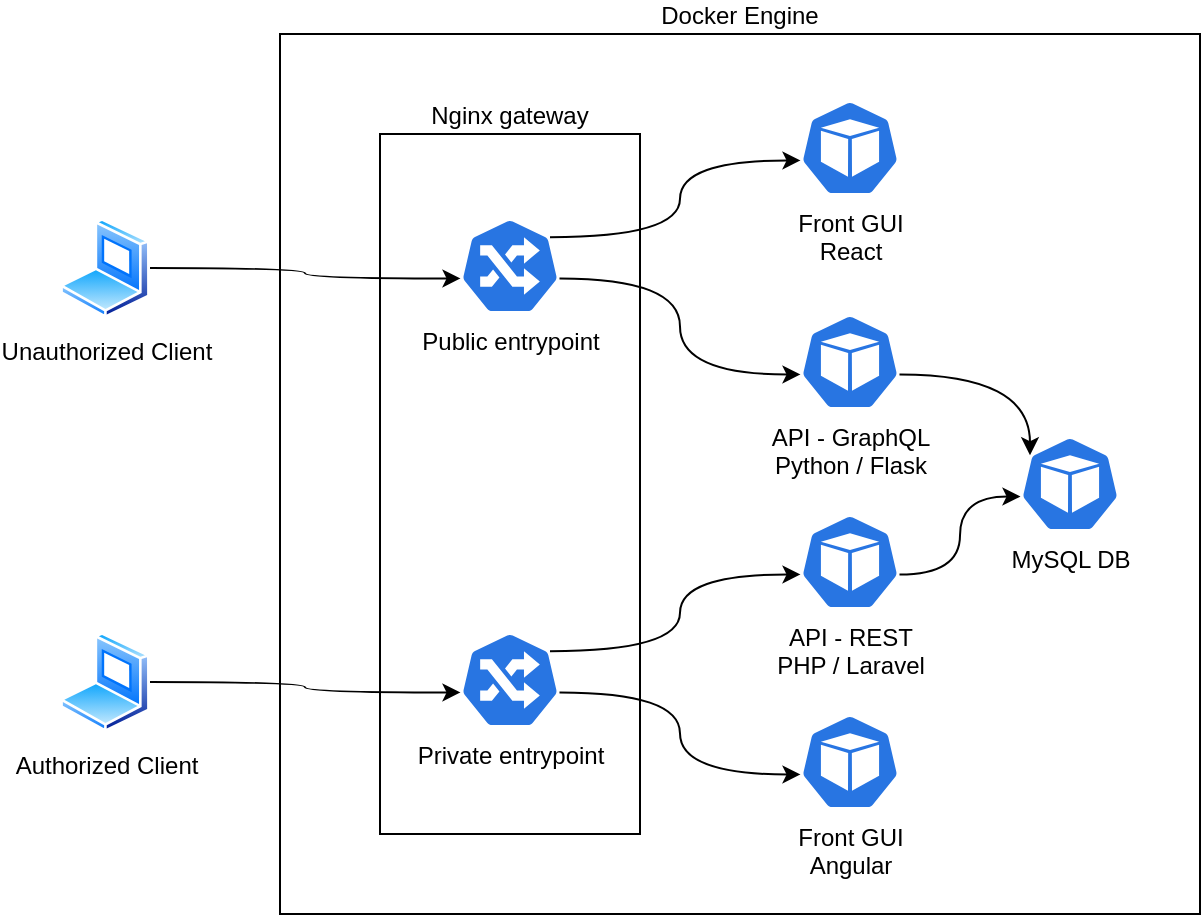 <mxfile version="24.7.8">
  <diagram id="hYCEaZpM8_9cK8XsgED2" name="Page-1">
    <mxGraphModel dx="1912" dy="1725" grid="1" gridSize="10" guides="1" tooltips="1" connect="1" arrows="1" fold="1" page="1" pageScale="1" pageWidth="850" pageHeight="1100" math="0" shadow="0">
      <root>
        <mxCell id="0" />
        <mxCell id="1" parent="0" />
        <mxCell id="5h7gm0TYYHjfPQQybxTF-17" value="Docker Engine" style="rounded=0;whiteSpace=wrap;html=1;labelPosition=center;verticalLabelPosition=top;align=center;verticalAlign=bottom;" parent="1" vertex="1">
          <mxGeometry x="-620" y="-1020" width="460" height="440" as="geometry" />
        </mxCell>
        <mxCell id="5h7gm0TYYHjfPQQybxTF-16" value="Unauthorized Client" style="aspect=fixed;perimeter=ellipsePerimeter;html=1;align=center;shadow=0;dashed=0;spacingTop=3;image;image=img/lib/active_directory/laptop_client.svg;" parent="1" vertex="1">
          <mxGeometry x="-730" y="-928" width="45" height="50" as="geometry" />
        </mxCell>
        <mxCell id="5h7gm0TYYHjfPQQybxTF-22" value="Front GUI&lt;br&gt;React" style="sketch=0;html=1;dashed=0;whitespace=wrap;fillColor=#2875E2;strokeColor=#ffffff;points=[[0.005,0.63,0],[0.1,0.2,0],[0.9,0.2,0],[0.5,0,0],[0.995,0.63,0],[0.72,0.99,0],[0.5,1,0],[0.28,0.99,0]];shape=mxgraph.kubernetes.icon;prIcon=pod;labelPosition=center;verticalLabelPosition=bottom;align=center;verticalAlign=top;" parent="1" vertex="1">
          <mxGeometry x="-360" y="-987" width="50" height="48" as="geometry" />
        </mxCell>
        <mxCell id="uRfIFmvWlnazfWxHXF4u-2" value="Nginx gateway" style="rounded=0;whiteSpace=wrap;html=1;labelPosition=center;verticalLabelPosition=top;align=center;verticalAlign=bottom;" vertex="1" parent="1">
          <mxGeometry x="-570" y="-970" width="130" height="350" as="geometry" />
        </mxCell>
        <mxCell id="5h7gm0TYYHjfPQQybxTF-18" value="Public entrypoint" style="sketch=0;html=1;dashed=0;whitespace=wrap;fillColor=#2875E2;strokeColor=#ffffff;points=[[0.005,0.63,0],[0.1,0.2,0],[0.9,0.2,0],[0.5,0,0],[0.995,0.63,0],[0.72,0.99,0],[0.5,1,0],[0.28,0.99,0]];shape=mxgraph.kubernetes.icon;prIcon=ing;labelPosition=center;verticalLabelPosition=bottom;align=center;verticalAlign=top;" parent="1" vertex="1">
          <mxGeometry x="-530" y="-928" width="50" height="48" as="geometry" />
        </mxCell>
        <mxCell id="uRfIFmvWlnazfWxHXF4u-4" value="Private entrypoint" style="sketch=0;html=1;dashed=0;whitespace=wrap;fillColor=#2875E2;strokeColor=#ffffff;points=[[0.005,0.63,0],[0.1,0.2,0],[0.9,0.2,0],[0.5,0,0],[0.995,0.63,0],[0.72,0.99,0],[0.5,1,0],[0.28,0.99,0]];shape=mxgraph.kubernetes.icon;prIcon=ing;labelPosition=center;verticalLabelPosition=bottom;align=center;verticalAlign=top;" vertex="1" parent="1">
          <mxGeometry x="-530" y="-721" width="50" height="48" as="geometry" />
        </mxCell>
        <mxCell id="uRfIFmvWlnazfWxHXF4u-5" value="Authorized Client" style="aspect=fixed;perimeter=ellipsePerimeter;html=1;align=center;shadow=0;dashed=0;spacingTop=3;image;image=img/lib/active_directory/laptop_client.svg;" vertex="1" parent="1">
          <mxGeometry x="-730" y="-721" width="45" height="50" as="geometry" />
        </mxCell>
        <mxCell id="uRfIFmvWlnazfWxHXF4u-6" value="API - GraphQL&lt;br&gt;Python / Flask" style="sketch=0;html=1;dashed=0;whitespace=wrap;fillColor=#2875E2;strokeColor=#ffffff;points=[[0.005,0.63,0],[0.1,0.2,0],[0.9,0.2,0],[0.5,0,0],[0.995,0.63,0],[0.72,0.99,0],[0.5,1,0],[0.28,0.99,0]];shape=mxgraph.kubernetes.icon;prIcon=pod;labelPosition=center;verticalLabelPosition=bottom;align=center;verticalAlign=top;" vertex="1" parent="1">
          <mxGeometry x="-360" y="-880" width="50" height="48" as="geometry" />
        </mxCell>
        <mxCell id="uRfIFmvWlnazfWxHXF4u-8" value="Front GUI&lt;br&gt;Angular" style="sketch=0;html=1;dashed=0;whitespace=wrap;fillColor=#2875E2;strokeColor=#ffffff;points=[[0.005,0.63,0],[0.1,0.2,0],[0.9,0.2,0],[0.5,0,0],[0.995,0.63,0],[0.72,0.99,0],[0.5,1,0],[0.28,0.99,0]];shape=mxgraph.kubernetes.icon;prIcon=pod;labelPosition=center;verticalLabelPosition=bottom;align=center;verticalAlign=top;" vertex="1" parent="1">
          <mxGeometry x="-360" y="-680" width="50" height="48" as="geometry" />
        </mxCell>
        <mxCell id="uRfIFmvWlnazfWxHXF4u-9" value="API - REST&lt;br&gt;PHP / Laravel" style="sketch=0;html=1;dashed=0;whitespace=wrap;fillColor=#2875E2;strokeColor=#ffffff;points=[[0.005,0.63,0],[0.1,0.2,0],[0.9,0.2,0],[0.5,0,0],[0.995,0.63,0],[0.72,0.99,0],[0.5,1,0],[0.28,0.99,0]];shape=mxgraph.kubernetes.icon;prIcon=pod;labelPosition=center;verticalLabelPosition=bottom;align=center;verticalAlign=top;" vertex="1" parent="1">
          <mxGeometry x="-360" y="-780" width="50" height="48" as="geometry" />
        </mxCell>
        <mxCell id="uRfIFmvWlnazfWxHXF4u-10" value="MySQL DB" style="sketch=0;html=1;dashed=0;whitespace=wrap;fillColor=#2875E2;strokeColor=#ffffff;points=[[0.005,0.63,0],[0.1,0.2,0],[0.9,0.2,0],[0.5,0,0],[0.995,0.63,0],[0.72,0.99,0],[0.5,1,0],[0.28,0.99,0]];shape=mxgraph.kubernetes.icon;prIcon=pod;labelPosition=center;verticalLabelPosition=bottom;align=center;verticalAlign=top;" vertex="1" parent="1">
          <mxGeometry x="-250" y="-819" width="50" height="48" as="geometry" />
        </mxCell>
        <mxCell id="uRfIFmvWlnazfWxHXF4u-14" style="edgeStyle=orthogonalEdgeStyle;rounded=0;orthogonalLoop=1;jettySize=auto;html=1;exitX=0.995;exitY=0.63;exitDx=0;exitDy=0;exitPerimeter=0;entryX=0.005;entryY=0.63;entryDx=0;entryDy=0;entryPerimeter=0;curved=1;" edge="1" parent="1" source="uRfIFmvWlnazfWxHXF4u-4" target="uRfIFmvWlnazfWxHXF4u-8">
          <mxGeometry relative="1" as="geometry" />
        </mxCell>
        <mxCell id="uRfIFmvWlnazfWxHXF4u-15" style="edgeStyle=orthogonalEdgeStyle;rounded=0;orthogonalLoop=1;jettySize=auto;html=1;exitX=0.9;exitY=0.2;exitDx=0;exitDy=0;exitPerimeter=0;entryX=0.005;entryY=0.63;entryDx=0;entryDy=0;entryPerimeter=0;curved=1;" edge="1" parent="1" source="5h7gm0TYYHjfPQQybxTF-18" target="5h7gm0TYYHjfPQQybxTF-22">
          <mxGeometry relative="1" as="geometry" />
        </mxCell>
        <mxCell id="uRfIFmvWlnazfWxHXF4u-16" style="edgeStyle=orthogonalEdgeStyle;rounded=0;orthogonalLoop=1;jettySize=auto;html=1;exitX=0.995;exitY=0.63;exitDx=0;exitDy=0;exitPerimeter=0;entryX=0.005;entryY=0.63;entryDx=0;entryDy=0;entryPerimeter=0;curved=1;" edge="1" parent="1" source="5h7gm0TYYHjfPQQybxTF-18" target="uRfIFmvWlnazfWxHXF4u-6">
          <mxGeometry relative="1" as="geometry" />
        </mxCell>
        <mxCell id="uRfIFmvWlnazfWxHXF4u-17" style="edgeStyle=orthogonalEdgeStyle;rounded=0;orthogonalLoop=1;jettySize=auto;html=1;exitX=1;exitY=0.5;exitDx=0;exitDy=0;entryX=0.005;entryY=0.63;entryDx=0;entryDy=0;entryPerimeter=0;curved=1;" edge="1" parent="1" source="5h7gm0TYYHjfPQQybxTF-16" target="5h7gm0TYYHjfPQQybxTF-18">
          <mxGeometry relative="1" as="geometry" />
        </mxCell>
        <mxCell id="uRfIFmvWlnazfWxHXF4u-18" style="edgeStyle=orthogonalEdgeStyle;rounded=0;orthogonalLoop=1;jettySize=auto;html=1;exitX=1;exitY=0.5;exitDx=0;exitDy=0;entryX=0.005;entryY=0.63;entryDx=0;entryDy=0;entryPerimeter=0;curved=1;" edge="1" parent="1" source="uRfIFmvWlnazfWxHXF4u-5" target="uRfIFmvWlnazfWxHXF4u-4">
          <mxGeometry relative="1" as="geometry" />
        </mxCell>
        <mxCell id="uRfIFmvWlnazfWxHXF4u-19" style="edgeStyle=orthogonalEdgeStyle;rounded=0;orthogonalLoop=1;jettySize=auto;html=1;exitX=0.9;exitY=0.2;exitDx=0;exitDy=0;exitPerimeter=0;entryX=0.005;entryY=0.63;entryDx=0;entryDy=0;entryPerimeter=0;curved=1;" edge="1" parent="1" source="uRfIFmvWlnazfWxHXF4u-4" target="uRfIFmvWlnazfWxHXF4u-9">
          <mxGeometry relative="1" as="geometry" />
        </mxCell>
        <mxCell id="uRfIFmvWlnazfWxHXF4u-22" style="edgeStyle=orthogonalEdgeStyle;rounded=0;orthogonalLoop=1;jettySize=auto;html=1;exitX=0.995;exitY=0.63;exitDx=0;exitDy=0;exitPerimeter=0;entryX=0.005;entryY=0.63;entryDx=0;entryDy=0;entryPerimeter=0;curved=1;" edge="1" parent="1" source="uRfIFmvWlnazfWxHXF4u-9" target="uRfIFmvWlnazfWxHXF4u-10">
          <mxGeometry relative="1" as="geometry" />
        </mxCell>
        <mxCell id="uRfIFmvWlnazfWxHXF4u-23" style="edgeStyle=orthogonalEdgeStyle;rounded=0;orthogonalLoop=1;jettySize=auto;html=1;exitX=0.995;exitY=0.63;exitDx=0;exitDy=0;exitPerimeter=0;entryX=0.1;entryY=0.2;entryDx=0;entryDy=0;entryPerimeter=0;curved=1;" edge="1" parent="1" source="uRfIFmvWlnazfWxHXF4u-6" target="uRfIFmvWlnazfWxHXF4u-10">
          <mxGeometry relative="1" as="geometry" />
        </mxCell>
      </root>
    </mxGraphModel>
  </diagram>
</mxfile>

